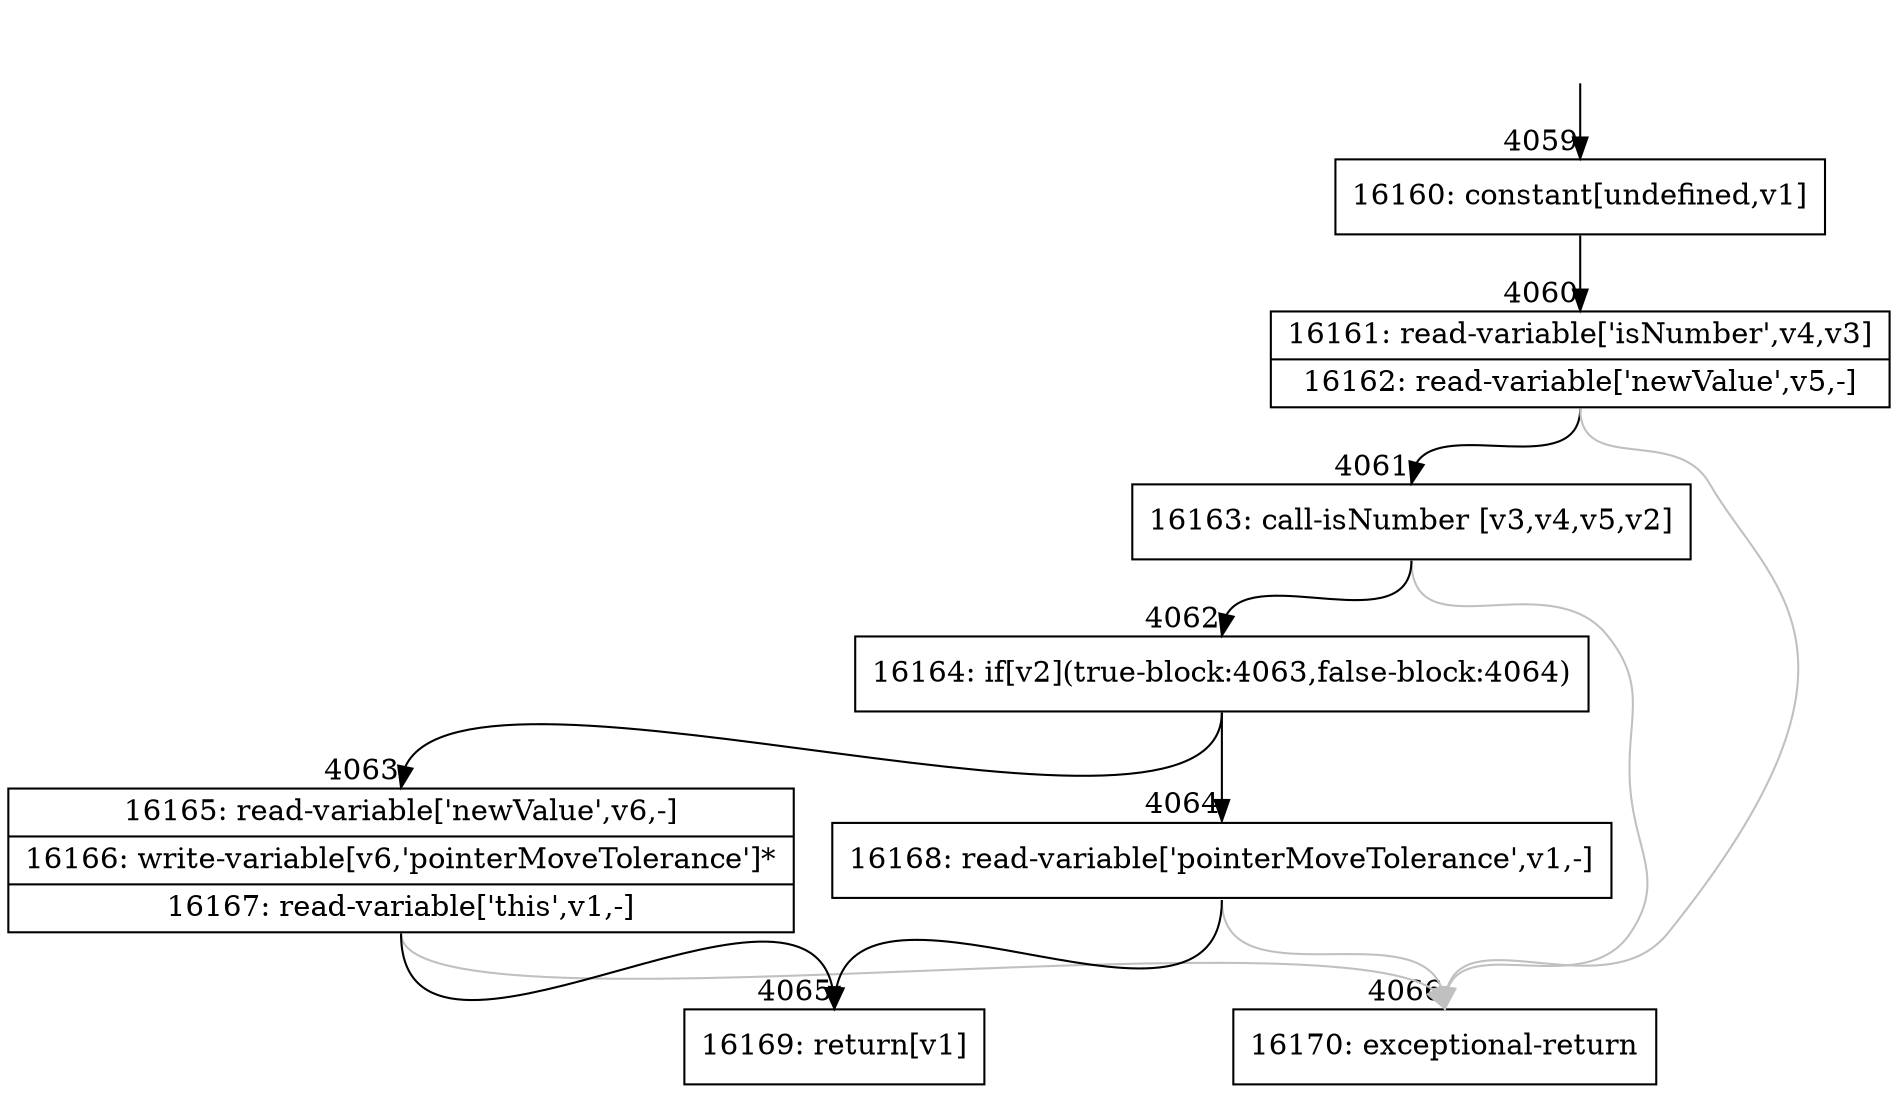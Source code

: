 digraph {
rankdir="TD"
BB_entry176[shape=none,label=""];
BB_entry176 -> BB4059 [tailport=s, headport=n, headlabel="    4059"]
BB4059 [shape=record label="{16160: constant[undefined,v1]}" ] 
BB4059 -> BB4060 [tailport=s, headport=n, headlabel="      4060"]
BB4060 [shape=record label="{16161: read-variable['isNumber',v4,v3]|16162: read-variable['newValue',v5,-]}" ] 
BB4060 -> BB4061 [tailport=s, headport=n, headlabel="      4061"]
BB4060 -> BB4066 [tailport=s, headport=n, color=gray, headlabel="      4066"]
BB4061 [shape=record label="{16163: call-isNumber [v3,v4,v5,v2]}" ] 
BB4061 -> BB4062 [tailport=s, headport=n, headlabel="      4062"]
BB4061 -> BB4066 [tailport=s, headport=n, color=gray]
BB4062 [shape=record label="{16164: if[v2](true-block:4063,false-block:4064)}" ] 
BB4062 -> BB4063 [tailport=s, headport=n, headlabel="      4063"]
BB4062 -> BB4064 [tailport=s, headport=n, headlabel="      4064"]
BB4063 [shape=record label="{16165: read-variable['newValue',v6,-]|16166: write-variable[v6,'pointerMoveTolerance']*|16167: read-variable['this',v1,-]}" ] 
BB4063 -> BB4065 [tailport=s, headport=n, headlabel="      4065"]
BB4063 -> BB4066 [tailport=s, headport=n, color=gray]
BB4064 [shape=record label="{16168: read-variable['pointerMoveTolerance',v1,-]}" ] 
BB4064 -> BB4065 [tailport=s, headport=n]
BB4064 -> BB4066 [tailport=s, headport=n, color=gray]
BB4065 [shape=record label="{16169: return[v1]}" ] 
BB4066 [shape=record label="{16170: exceptional-return}" ] 
//#$~ 5582
}
